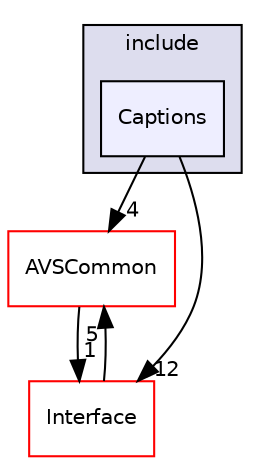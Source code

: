 digraph "/workplace/avs-device-sdk/Captions/Implementation/include/Captions" {
  compound=true
  node [ fontsize="10", fontname="Helvetica"];
  edge [ labelfontsize="10", labelfontname="Helvetica"];
  subgraph clusterdir_7255485537545e512956399002702db2 {
    graph [ bgcolor="#ddddee", pencolor="black", label="include" fontname="Helvetica", fontsize="10", URL="dir_7255485537545e512956399002702db2.html"]
  dir_4b09c4b489436de81ee29cdf8561c600 [shape=box, label="Captions", style="filled", fillcolor="#eeeeff", pencolor="black", URL="dir_4b09c4b489436de81ee29cdf8561c600.html"];
  }
  dir_13e65effb2bde530b17b3d5eefcd0266 [shape=box label="AVSCommon" fillcolor="white" style="filled" color="red" URL="dir_13e65effb2bde530b17b3d5eefcd0266.html"];
  dir_84d366bf3e804ad2ebf34dfa9ac34410 [shape=box label="Interface" fillcolor="white" style="filled" color="red" URL="dir_84d366bf3e804ad2ebf34dfa9ac34410.html"];
  dir_13e65effb2bde530b17b3d5eefcd0266->dir_84d366bf3e804ad2ebf34dfa9ac34410 [headlabel="1", labeldistance=1.5 headhref="dir_000017_000512.html"];
  dir_4b09c4b489436de81ee29cdf8561c600->dir_13e65effb2bde530b17b3d5eefcd0266 [headlabel="4", labeldistance=1.5 headhref="dir_000509_000017.html"];
  dir_4b09c4b489436de81ee29cdf8561c600->dir_84d366bf3e804ad2ebf34dfa9ac34410 [headlabel="12", labeldistance=1.5 headhref="dir_000509_000512.html"];
  dir_84d366bf3e804ad2ebf34dfa9ac34410->dir_13e65effb2bde530b17b3d5eefcd0266 [headlabel="5", labeldistance=1.5 headhref="dir_000512_000017.html"];
}
